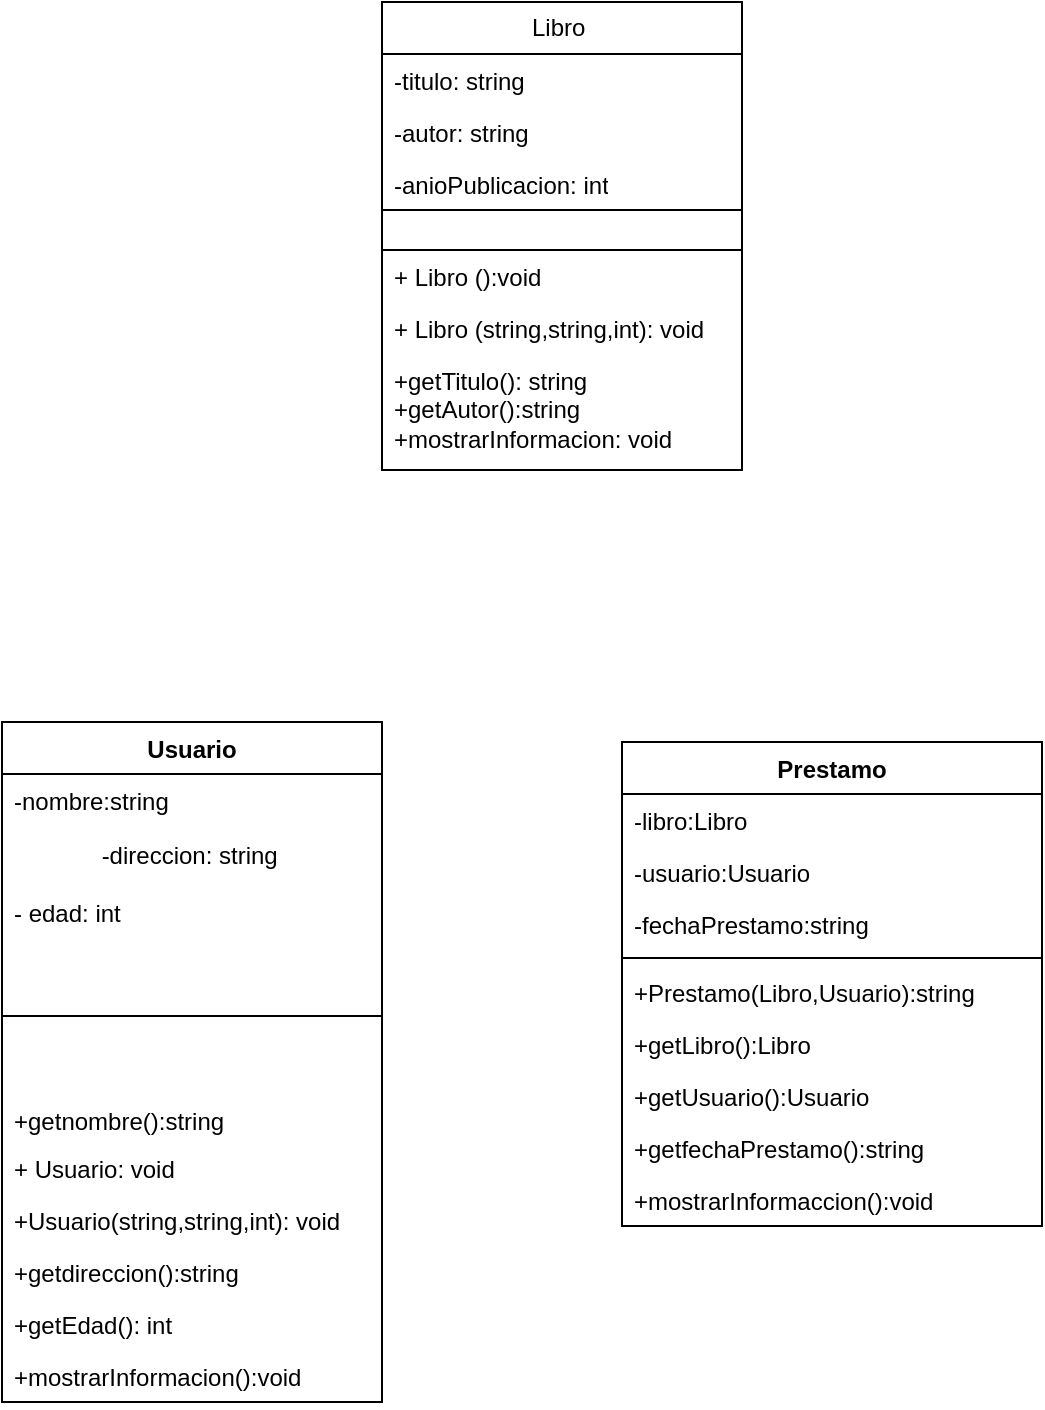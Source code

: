 <mxfile version="22.1.3" type="google">
  <diagram name="Página-1" id="RI4WUNZHVYEjjw6mLEOf">
    <mxGraphModel grid="1" page="1" gridSize="10" guides="1" tooltips="1" connect="1" arrows="1" fold="1" pageScale="1" pageWidth="827" pageHeight="1169" math="0" shadow="0">
      <root>
        <mxCell id="0" />
        <mxCell id="1" parent="0" />
        <mxCell id="uNFxJIEIloUO8T3__zlC-14" value="Libro&amp;nbsp;" style="swimlane;fontStyle=0;childLayout=stackLayout;horizontal=1;startSize=26;fillColor=none;horizontalStack=0;resizeParent=1;resizeParentMax=0;resizeLast=0;collapsible=1;marginBottom=0;whiteSpace=wrap;html=1;" vertex="1" parent="1">
          <mxGeometry x="220" y="90" width="180" height="234" as="geometry" />
        </mxCell>
        <mxCell id="uNFxJIEIloUO8T3__zlC-15" value="-titulo: string" style="text;strokeColor=none;fillColor=none;align=left;verticalAlign=top;spacingLeft=4;spacingRight=4;overflow=hidden;rotatable=0;points=[[0,0.5],[1,0.5]];portConstraint=eastwest;whiteSpace=wrap;html=1;" vertex="1" parent="uNFxJIEIloUO8T3__zlC-14">
          <mxGeometry y="26" width="180" height="26" as="geometry" />
        </mxCell>
        <mxCell id="uNFxJIEIloUO8T3__zlC-16" value="-autor: string&amp;nbsp;" style="text;strokeColor=none;fillColor=none;align=left;verticalAlign=top;spacingLeft=4;spacingRight=4;overflow=hidden;rotatable=0;points=[[0,0.5],[1,0.5]];portConstraint=eastwest;whiteSpace=wrap;html=1;" vertex="1" parent="uNFxJIEIloUO8T3__zlC-14">
          <mxGeometry y="52" width="180" height="26" as="geometry" />
        </mxCell>
        <mxCell id="uNFxJIEIloUO8T3__zlC-17" value="-anioPublicacion: int" style="text;strokeColor=none;fillColor=none;align=left;verticalAlign=top;spacingLeft=4;spacingRight=4;overflow=hidden;rotatable=0;points=[[0,0.5],[1,0.5]];portConstraint=eastwest;whiteSpace=wrap;html=1;" vertex="1" parent="uNFxJIEIloUO8T3__zlC-14">
          <mxGeometry y="78" width="180" height="26" as="geometry" />
        </mxCell>
        <mxCell id="uNFxJIEIloUO8T3__zlC-24" value="" style="swimlane;fontStyle=0;childLayout=stackLayout;horizontal=1;startSize=20;fillColor=none;horizontalStack=0;resizeParent=1;resizeParentMax=0;resizeLast=0;collapsible=1;marginBottom=0;whiteSpace=wrap;html=1;" vertex="1" parent="uNFxJIEIloUO8T3__zlC-14">
          <mxGeometry y="104" width="180" height="130" as="geometry">
            <mxRectangle x="180" y="210" width="50" height="40" as="alternateBounds" />
          </mxGeometry>
        </mxCell>
        <mxCell id="uNFxJIEIloUO8T3__zlC-25" value="+ Libro ():void" style="text;strokeColor=none;fillColor=none;align=left;verticalAlign=top;spacingLeft=4;spacingRight=4;overflow=hidden;rotatable=0;points=[[0,0.5],[1,0.5]];portConstraint=eastwest;whiteSpace=wrap;html=1;" vertex="1" parent="uNFxJIEIloUO8T3__zlC-24">
          <mxGeometry y="20" width="180" height="26" as="geometry" />
        </mxCell>
        <mxCell id="uNFxJIEIloUO8T3__zlC-26" value="+ Libro (string,string,int): void" style="text;strokeColor=none;fillColor=none;align=left;verticalAlign=top;spacingLeft=4;spacingRight=4;overflow=hidden;rotatable=0;points=[[0,0.5],[1,0.5]];portConstraint=eastwest;whiteSpace=wrap;html=1;" vertex="1" parent="uNFxJIEIloUO8T3__zlC-24">
          <mxGeometry y="46" width="180" height="26" as="geometry" />
        </mxCell>
        <mxCell id="uNFxJIEIloUO8T3__zlC-27" value="+getTitulo(): string&lt;br&gt;+getAutor():string &lt;br&gt;+mostrarInformacion: void &amp;nbsp;" style="text;strokeColor=none;fillColor=none;align=left;verticalAlign=top;spacingLeft=4;spacingRight=4;overflow=hidden;rotatable=0;points=[[0,0.5],[1,0.5]];portConstraint=eastwest;whiteSpace=wrap;html=1;" vertex="1" parent="uNFxJIEIloUO8T3__zlC-24">
          <mxGeometry y="72" width="180" height="58" as="geometry" />
        </mxCell>
        <mxCell id="uNFxJIEIloUO8T3__zlC-29" value="Usuario" style="swimlane;fontStyle=1;align=center;verticalAlign=top;childLayout=stackLayout;horizontal=1;startSize=26;horizontalStack=0;resizeParent=1;resizeParentMax=0;resizeLast=0;collapsible=1;marginBottom=0;whiteSpace=wrap;html=1;" vertex="1" parent="1">
          <mxGeometry x="30" y="450" width="190" height="340" as="geometry" />
        </mxCell>
        <mxCell id="uNFxJIEIloUO8T3__zlC-30" value="-nombre:string&amp;nbsp;" style="text;strokeColor=none;fillColor=none;align=left;verticalAlign=top;spacingLeft=4;spacingRight=4;overflow=hidden;rotatable=0;points=[[0,0.5],[1,0.5]];portConstraint=eastwest;whiteSpace=wrap;html=1;" vertex="1" parent="uNFxJIEIloUO8T3__zlC-29">
          <mxGeometry y="26" width="190" height="26" as="geometry" />
        </mxCell>
        <mxCell id="uNFxJIEIloUO8T3__zlC-33" value="-direccion: string&amp;nbsp;" style="text;html=1;align=center;verticalAlign=middle;resizable=0;points=[];autosize=1;strokeColor=none;fillColor=none;" vertex="1" parent="uNFxJIEIloUO8T3__zlC-29">
          <mxGeometry y="52" width="190" height="30" as="geometry" />
        </mxCell>
        <mxCell id="uNFxJIEIloUO8T3__zlC-34" value="- edad: int&amp;nbsp;" style="text;strokeColor=none;fillColor=none;align=left;verticalAlign=top;spacingLeft=4;spacingRight=4;overflow=hidden;rotatable=0;points=[[0,0.5],[1,0.5]];portConstraint=eastwest;whiteSpace=wrap;html=1;" vertex="1" parent="uNFxJIEIloUO8T3__zlC-29">
          <mxGeometry y="82" width="190" height="26" as="geometry" />
        </mxCell>
        <mxCell id="uNFxJIEIloUO8T3__zlC-31" value="" style="line;strokeWidth=1;fillColor=none;align=left;verticalAlign=middle;spacingTop=-1;spacingLeft=3;spacingRight=3;rotatable=0;labelPosition=right;points=[];portConstraint=eastwest;strokeColor=inherit;" vertex="1" parent="uNFxJIEIloUO8T3__zlC-29">
          <mxGeometry y="108" width="190" height="78" as="geometry" />
        </mxCell>
        <mxCell id="uNFxJIEIloUO8T3__zlC-37" value="+getnombre():string&amp;nbsp;" style="text;strokeColor=none;fillColor=none;align=left;verticalAlign=top;spacingLeft=4;spacingRight=4;overflow=hidden;rotatable=0;points=[[0,0.5],[1,0.5]];portConstraint=eastwest;whiteSpace=wrap;html=1;" vertex="1" parent="uNFxJIEIloUO8T3__zlC-29">
          <mxGeometry y="186" width="190" height="24" as="geometry" />
        </mxCell>
        <mxCell id="uNFxJIEIloUO8T3__zlC-32" value="+ Usuario: void&amp;nbsp;&lt;br&gt;" style="text;strokeColor=none;fillColor=none;align=left;verticalAlign=top;spacingLeft=4;spacingRight=4;overflow=hidden;rotatable=0;points=[[0,0.5],[1,0.5]];portConstraint=eastwest;whiteSpace=wrap;html=1;" vertex="1" parent="uNFxJIEIloUO8T3__zlC-29">
          <mxGeometry y="210" width="190" height="26" as="geometry" />
        </mxCell>
        <mxCell id="uNFxJIEIloUO8T3__zlC-36" value="+Usuario(string,string,int): void&amp;nbsp;" style="text;strokeColor=none;fillColor=none;align=left;verticalAlign=top;spacingLeft=4;spacingRight=4;overflow=hidden;rotatable=0;points=[[0,0.5],[1,0.5]];portConstraint=eastwest;whiteSpace=wrap;html=1;" vertex="1" parent="uNFxJIEIloUO8T3__zlC-29">
          <mxGeometry y="236" width="190" height="26" as="geometry" />
        </mxCell>
        <mxCell id="uNFxJIEIloUO8T3__zlC-38" value="+getdireccion():string&amp;nbsp;" style="text;strokeColor=none;fillColor=none;align=left;verticalAlign=top;spacingLeft=4;spacingRight=4;overflow=hidden;rotatable=0;points=[[0,0.5],[1,0.5]];portConstraint=eastwest;whiteSpace=wrap;html=1;fontSize=12;fontFamily=Helvetica;fontColor=default;" vertex="1" parent="uNFxJIEIloUO8T3__zlC-29">
          <mxGeometry y="262" width="190" height="26" as="geometry" />
        </mxCell>
        <mxCell id="uNFxJIEIloUO8T3__zlC-39" value="+getEdad(): int&amp;nbsp;" style="text;strokeColor=none;fillColor=none;align=left;verticalAlign=top;spacingLeft=4;spacingRight=4;overflow=hidden;rotatable=0;points=[[0,0.5],[1,0.5]];portConstraint=eastwest;whiteSpace=wrap;html=1;fontSize=12;fontFamily=Helvetica;fontColor=default;" vertex="1" parent="uNFxJIEIloUO8T3__zlC-29">
          <mxGeometry y="288" width="190" height="26" as="geometry" />
        </mxCell>
        <mxCell id="uNFxJIEIloUO8T3__zlC-40" value="+mostrarInformacion():void&amp;nbsp;" style="text;strokeColor=none;fillColor=none;align=left;verticalAlign=top;spacingLeft=4;spacingRight=4;overflow=hidden;rotatable=0;points=[[0,0.5],[1,0.5]];portConstraint=eastwest;whiteSpace=wrap;html=1;fontSize=12;fontFamily=Helvetica;fontColor=default;" vertex="1" parent="uNFxJIEIloUO8T3__zlC-29">
          <mxGeometry y="314" width="190" height="26" as="geometry" />
        </mxCell>
        <mxCell id="uNFxJIEIloUO8T3__zlC-41" value="Prestamo" style="swimlane;fontStyle=1;align=center;verticalAlign=top;childLayout=stackLayout;horizontal=1;startSize=26;horizontalStack=0;resizeParent=1;resizeParentMax=0;resizeLast=0;collapsible=1;marginBottom=0;whiteSpace=wrap;html=1;spacingLeft=4;spacingRight=4;fontFamily=Helvetica;fontSize=12;fontColor=default;fillColor=none;gradientColor=none;" vertex="1" parent="1">
          <mxGeometry x="340" y="460" width="210" height="242" as="geometry" />
        </mxCell>
        <mxCell id="uNFxJIEIloUO8T3__zlC-42" value="-libro:Libro" style="text;strokeColor=none;fillColor=none;align=left;verticalAlign=top;spacingLeft=4;spacingRight=4;overflow=hidden;rotatable=0;points=[[0,0.5],[1,0.5]];portConstraint=eastwest;whiteSpace=wrap;html=1;fontSize=12;fontFamily=Helvetica;fontColor=default;" vertex="1" parent="uNFxJIEIloUO8T3__zlC-41">
          <mxGeometry y="26" width="210" height="26" as="geometry" />
        </mxCell>
        <mxCell id="uNFxJIEIloUO8T3__zlC-46" value="-usuario:Usuario" style="text;strokeColor=none;fillColor=none;align=left;verticalAlign=top;spacingLeft=4;spacingRight=4;overflow=hidden;rotatable=0;points=[[0,0.5],[1,0.5]];portConstraint=eastwest;whiteSpace=wrap;html=1;fontSize=12;fontFamily=Helvetica;fontColor=default;" vertex="1" parent="uNFxJIEIloUO8T3__zlC-41">
          <mxGeometry y="52" width="210" height="26" as="geometry" />
        </mxCell>
        <mxCell id="uNFxJIEIloUO8T3__zlC-47" value="-fechaPrestamo:string" style="text;strokeColor=none;fillColor=none;align=left;verticalAlign=top;spacingLeft=4;spacingRight=4;overflow=hidden;rotatable=0;points=[[0,0.5],[1,0.5]];portConstraint=eastwest;whiteSpace=wrap;html=1;fontSize=12;fontFamily=Helvetica;fontColor=default;" vertex="1" parent="uNFxJIEIloUO8T3__zlC-41">
          <mxGeometry y="78" width="210" height="26" as="geometry" />
        </mxCell>
        <mxCell id="uNFxJIEIloUO8T3__zlC-43" value="" style="line;strokeWidth=1;fillColor=none;align=left;verticalAlign=middle;spacingTop=-1;spacingLeft=3;spacingRight=3;rotatable=0;labelPosition=right;points=[];portConstraint=eastwest;strokeColor=inherit;fontFamily=Helvetica;fontSize=12;fontColor=default;html=1;" vertex="1" parent="uNFxJIEIloUO8T3__zlC-41">
          <mxGeometry y="104" width="210" height="8" as="geometry" />
        </mxCell>
        <mxCell id="uNFxJIEIloUO8T3__zlC-45" value="+Prestamo(Libro,Usuario):string&amp;nbsp;&lt;br&gt;" style="text;strokeColor=none;fillColor=none;align=left;verticalAlign=top;spacingLeft=4;spacingRight=4;overflow=hidden;rotatable=0;points=[[0,0.5],[1,0.5]];portConstraint=eastwest;whiteSpace=wrap;html=1;fontSize=12;fontFamily=Helvetica;fontColor=default;" vertex="1" parent="uNFxJIEIloUO8T3__zlC-41">
          <mxGeometry y="112" width="210" height="26" as="geometry" />
        </mxCell>
        <mxCell id="uNFxJIEIloUO8T3__zlC-44" value="+getLibro():Libro" style="text;strokeColor=none;fillColor=none;align=left;verticalAlign=top;spacingLeft=4;spacingRight=4;overflow=hidden;rotatable=0;points=[[0,0.5],[1,0.5]];portConstraint=eastwest;whiteSpace=wrap;html=1;fontSize=12;fontFamily=Helvetica;fontColor=default;" vertex="1" parent="uNFxJIEIloUO8T3__zlC-41">
          <mxGeometry y="138" width="210" height="26" as="geometry" />
        </mxCell>
        <mxCell id="uNFxJIEIloUO8T3__zlC-48" value="+getUsuario():Usuario" style="text;strokeColor=none;fillColor=none;align=left;verticalAlign=top;spacingLeft=4;spacingRight=4;overflow=hidden;rotatable=0;points=[[0,0.5],[1,0.5]];portConstraint=eastwest;whiteSpace=wrap;html=1;fontSize=12;fontFamily=Helvetica;fontColor=default;" vertex="1" parent="uNFxJIEIloUO8T3__zlC-41">
          <mxGeometry y="164" width="210" height="26" as="geometry" />
        </mxCell>
        <mxCell id="uNFxJIEIloUO8T3__zlC-49" value="+getfechaPrestamo():string" style="text;strokeColor=none;fillColor=none;align=left;verticalAlign=top;spacingLeft=4;spacingRight=4;overflow=hidden;rotatable=0;points=[[0,0.5],[1,0.5]];portConstraint=eastwest;whiteSpace=wrap;html=1;fontSize=12;fontFamily=Helvetica;fontColor=default;" vertex="1" parent="uNFxJIEIloUO8T3__zlC-41">
          <mxGeometry y="190" width="210" height="26" as="geometry" />
        </mxCell>
        <mxCell id="uNFxJIEIloUO8T3__zlC-50" value="+mostrarInformaccion():void" style="text;strokeColor=none;fillColor=none;align=left;verticalAlign=top;spacingLeft=4;spacingRight=4;overflow=hidden;rotatable=0;points=[[0,0.5],[1,0.5]];portConstraint=eastwest;whiteSpace=wrap;html=1;fontSize=12;fontFamily=Helvetica;fontColor=default;" vertex="1" parent="uNFxJIEIloUO8T3__zlC-41">
          <mxGeometry y="216" width="210" height="26" as="geometry" />
        </mxCell>
      </root>
    </mxGraphModel>
  </diagram>
</mxfile>
